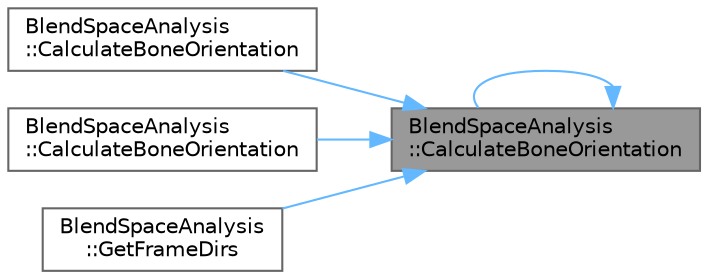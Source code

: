 digraph "BlendSpaceAnalysis::CalculateBoneOrientation"
{
 // INTERACTIVE_SVG=YES
 // LATEX_PDF_SIZE
  bgcolor="transparent";
  edge [fontname=Helvetica,fontsize=10,labelfontname=Helvetica,labelfontsize=10];
  node [fontname=Helvetica,fontsize=10,shape=box,height=0.2,width=0.4];
  rankdir="RL";
  Node1 [id="Node000001",label="BlendSpaceAnalysis\l::CalculateBoneOrientation",height=0.2,width=0.4,color="gray40", fillcolor="grey60", style="filled", fontcolor="black",tooltip=" "];
  Node1 -> Node1 [id="edge1_Node000001_Node000001",dir="back",color="steelblue1",style="solid",tooltip=" "];
  Node1 -> Node2 [id="edge2_Node000001_Node000002",dir="back",color="steelblue1",style="solid",tooltip=" "];
  Node2 [id="Node000002",label="BlendSpaceAnalysis\l::CalculateBoneOrientation",height=0.2,width=0.4,color="grey40", fillcolor="white", style="filled",URL="$d6/d26/namespaceBlendSpaceAnalysis.html#aec6e41d4a293ce25479ea37f20549fc9",tooltip=" "];
  Node1 -> Node3 [id="edge3_Node000001_Node000003",dir="back",color="steelblue1",style="solid",tooltip=" "];
  Node3 [id="Node000003",label="BlendSpaceAnalysis\l::CalculateBoneOrientation",height=0.2,width=0.4,color="grey40", fillcolor="white", style="filled",URL="$d6/d26/namespaceBlendSpaceAnalysis.html#a025d7cae85a0e9b1446a48700aac8a68",tooltip=" "];
  Node1 -> Node4 [id="edge4_Node000001_Node000004",dir="back",color="steelblue1",style="solid",tooltip=" "];
  Node4 [id="Node000004",label="BlendSpaceAnalysis\l::GetFrameDirs",height=0.2,width=0.4,color="grey40", fillcolor="white", style="filled",URL="$d6/d26/namespaceBlendSpaceAnalysis.html#a996fd815f41f370bd7853a4f5911688f",tooltip=" "];
}
